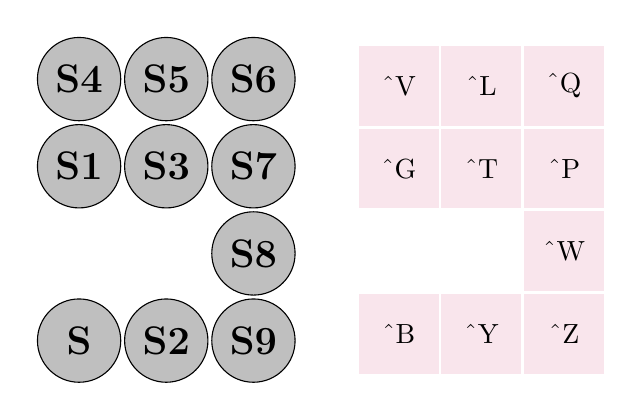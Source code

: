 \tikzstyle{every node}=[font=\normalsize]
\tikzset{
   every picture/.style={/utils/exec={\sffamily}},
   square matrix/.style={
      matrix of nodes,
      nodes in empty cells,
      column sep=-\pgflinewidth,
      row sep=-\pgflinewidth,
      nodes={draw,
         minimum height=#1,
         text width=#1,
         anchor=center,
         align=center,
         inner sep=0pt
      },
   },
   square matrix/.default=1.0cm,
   E/.style={fill=white,draw=white},
   K/.style={circle,fill=lightgray,font=\Large\bfseries},
   C/.style={fill=purple!10,draw=purple!10}
}

\begin{scope}
   \matrix[square matrix, row sep=1pt, column sep=1pt](keys){
      |[K]|{S4} & |[K]|{S5} & |[K]|{S6} \\
      |[K]|{S1} & |[K]|{S3} & |[K]|{S7} \\
      |[E]|     & |[E]|     & |[K]|{S8} \\
      |[K]|{S}  & |[K]|{S2} & |[K]|{S9} \\
   };
\end{scope}

\begin{scope}[xshift=4.0cm]
   \matrix[square matrix, row sep=1pt, column sep=1pt](codes){
      |[C]|{\^{}V} & |[C]|{\^{}L} & |[C]|{\^{}Q} \\
      |[C]|{\^{}G} & |[C]|{\^{}T} & |[C]|{\^{}P} \\
      |[E]|        & |[E]|        & |[C]|{\^{}W} \\
      |[C]|{\^{}B} & |[C]|{\^{}Y} & |[C]|{\^{}Z} \\
   };
\end{scope}
